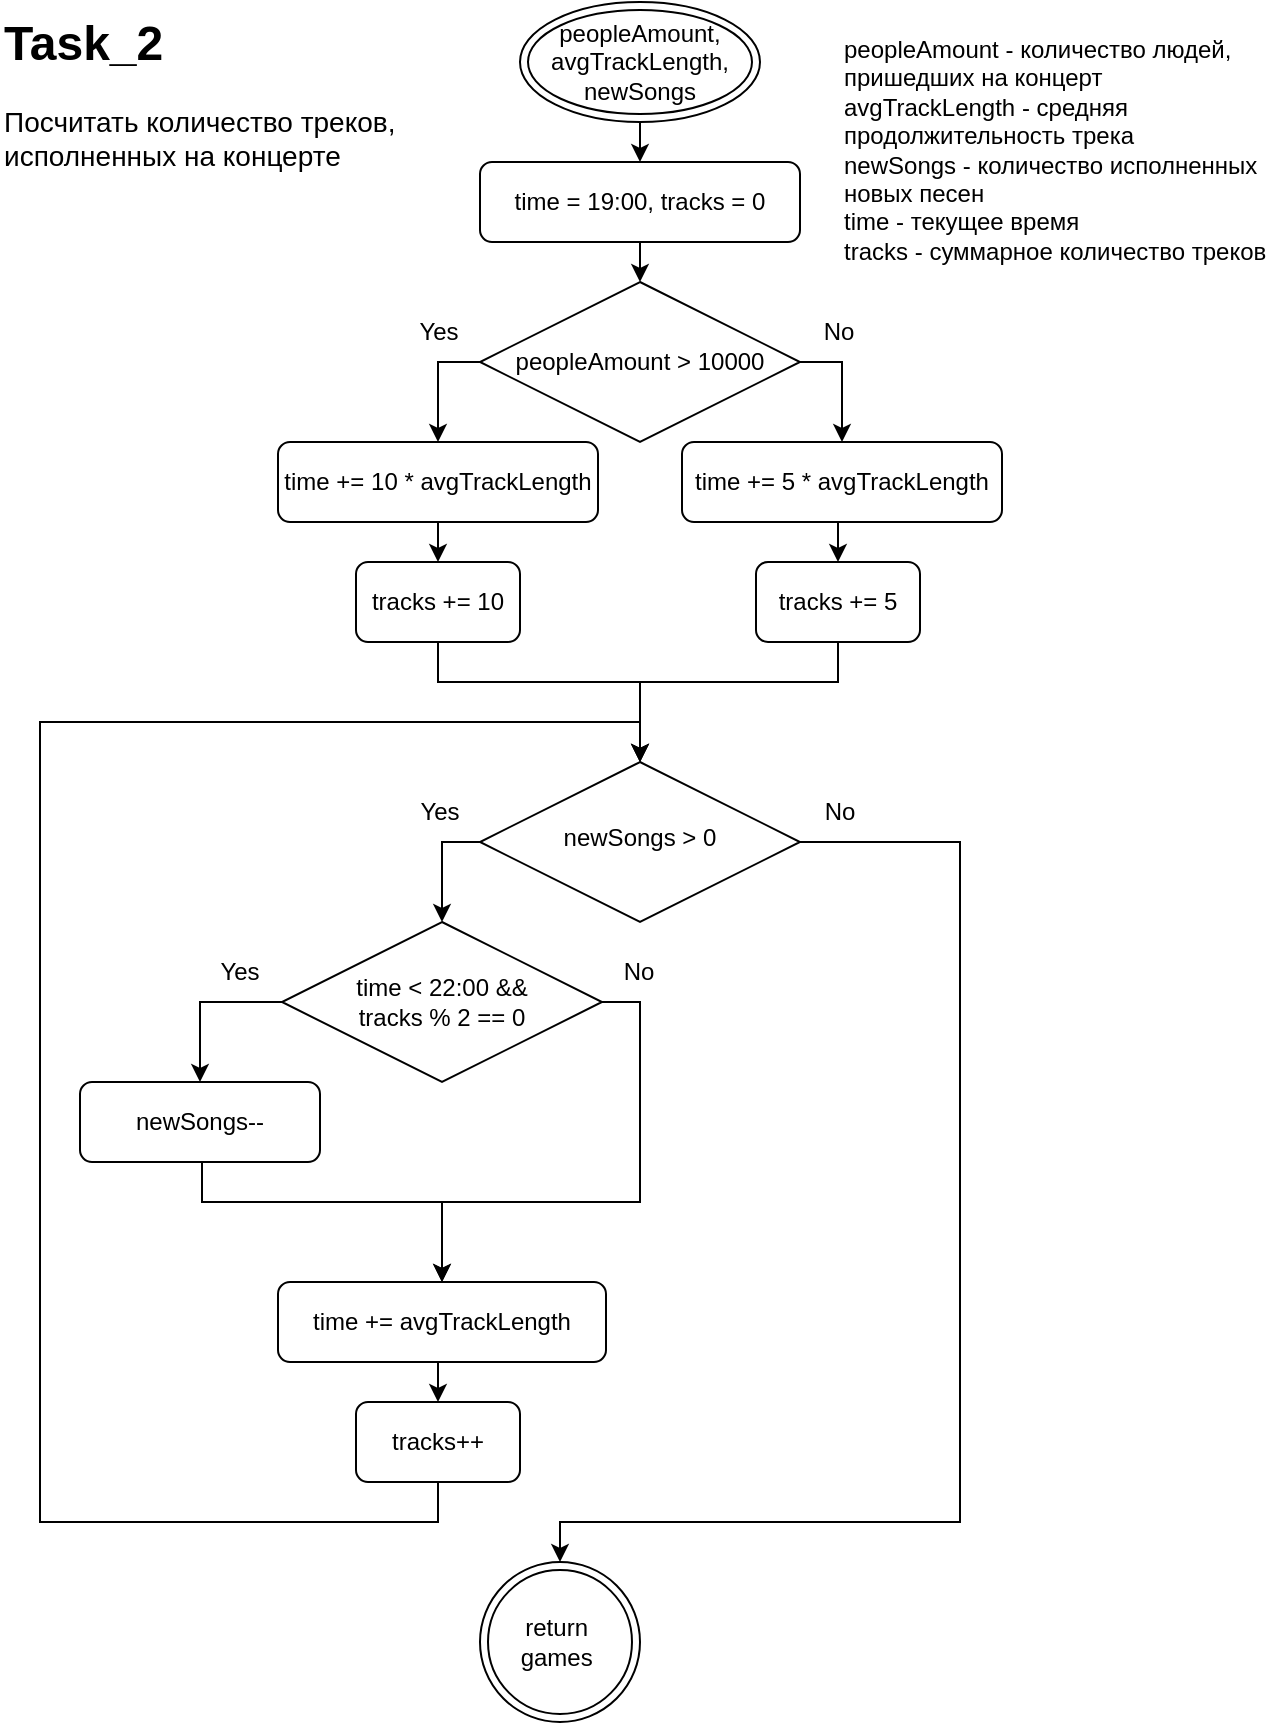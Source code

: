 <mxfile version="26.0.5">
  <diagram id="C5RBs43oDa-KdzZeNtuy" name="Page-1">
    <mxGraphModel dx="1386" dy="791" grid="1" gridSize="10" guides="1" tooltips="1" connect="1" arrows="1" fold="1" page="1" pageScale="1" pageWidth="827" pageHeight="1169" math="0" shadow="0">
      <root>
        <mxCell id="WIyWlLk6GJQsqaUBKTNV-0" />
        <mxCell id="WIyWlLk6GJQsqaUBKTNV-1" parent="WIyWlLk6GJQsqaUBKTNV-0" />
        <mxCell id="fKGzsHX2WgbHvw9zgZlm-8" style="edgeStyle=orthogonalEdgeStyle;rounded=0;orthogonalLoop=1;jettySize=auto;html=1;exitX=0.5;exitY=1;exitDx=0;exitDy=0;entryX=0.5;entryY=0;entryDx=0;entryDy=0;" edge="1" parent="WIyWlLk6GJQsqaUBKTNV-1" source="WIyWlLk6GJQsqaUBKTNV-3" target="GQ_UP2aEXjX4dfegTA5T-0">
          <mxGeometry relative="1" as="geometry" />
        </mxCell>
        <mxCell id="WIyWlLk6GJQsqaUBKTNV-3" value="time = 19:00, tracks = 0" style="rounded=1;whiteSpace=wrap;html=1;fontSize=12;glass=0;strokeWidth=1;shadow=0;" parent="WIyWlLk6GJQsqaUBKTNV-1" vertex="1">
          <mxGeometry x="240" y="80" width="160" height="40" as="geometry" />
        </mxCell>
        <mxCell id="ZAJGRfn8nqSbvOP2YXQ2-24" style="edgeStyle=orthogonalEdgeStyle;rounded=0;orthogonalLoop=1;jettySize=auto;html=1;exitX=0.5;exitY=1;exitDx=0;exitDy=0;entryX=0.5;entryY=0;entryDx=0;entryDy=0;" parent="WIyWlLk6GJQsqaUBKTNV-1" source="ir5nsz0QgqIiOz35YuUZ-3" target="WIyWlLk6GJQsqaUBKTNV-3" edge="1">
          <mxGeometry relative="1" as="geometry" />
        </mxCell>
        <mxCell id="ir5nsz0QgqIiOz35YuUZ-3" value="peopleAmount, avgTrackLength, newSongs" style="ellipse;shape=doubleEllipse;whiteSpace=wrap;html=1;" parent="WIyWlLk6GJQsqaUBKTNV-1" vertex="1">
          <mxGeometry x="260" width="120" height="60" as="geometry" />
        </mxCell>
        <mxCell id="ir5nsz0QgqIiOz35YuUZ-16" value="&lt;div&gt;return&amp;nbsp;&lt;/div&gt;&lt;div&gt;games&amp;nbsp;&lt;br&gt;&lt;/div&gt;" style="ellipse;shape=doubleEllipse;whiteSpace=wrap;html=1;aspect=fixed;spacing=0;" parent="WIyWlLk6GJQsqaUBKTNV-1" vertex="1">
          <mxGeometry x="240" y="780" width="80" height="80" as="geometry" />
        </mxCell>
        <mxCell id="GQ_UP2aEXjX4dfegTA5T-2" style="edgeStyle=orthogonalEdgeStyle;rounded=0;orthogonalLoop=1;jettySize=auto;html=1;exitX=0;exitY=0.5;exitDx=0;exitDy=0;" parent="WIyWlLk6GJQsqaUBKTNV-1" source="GQ_UP2aEXjX4dfegTA5T-0" target="GQ_UP2aEXjX4dfegTA5T-1" edge="1">
          <mxGeometry relative="1" as="geometry" />
        </mxCell>
        <mxCell id="jjzzAAq12mvwuto8nEBg-1" style="edgeStyle=orthogonalEdgeStyle;rounded=0;orthogonalLoop=1;jettySize=auto;html=1;exitX=1;exitY=0.5;exitDx=0;exitDy=0;entryX=0.5;entryY=0;entryDx=0;entryDy=0;" parent="WIyWlLk6GJQsqaUBKTNV-1" source="GQ_UP2aEXjX4dfegTA5T-0" target="jjzzAAq12mvwuto8nEBg-2" edge="1">
          <mxGeometry relative="1" as="geometry">
            <mxPoint x="439" y="200" as="targetPoint" />
          </mxGeometry>
        </mxCell>
        <mxCell id="GQ_UP2aEXjX4dfegTA5T-0" value="peopleAmount &amp;gt; 10000" style="rhombus;whiteSpace=wrap;html=1;shadow=0;fontFamily=Helvetica;fontSize=12;align=center;strokeWidth=1;spacing=6;spacingTop=0;spacingRight=5;spacingLeft=5;" parent="WIyWlLk6GJQsqaUBKTNV-1" vertex="1">
          <mxGeometry x="240" y="140" width="160" height="80" as="geometry" />
        </mxCell>
        <mxCell id="fKGzsHX2WgbHvw9zgZlm-6" style="edgeStyle=orthogonalEdgeStyle;rounded=0;orthogonalLoop=1;jettySize=auto;html=1;exitX=0.5;exitY=1;exitDx=0;exitDy=0;entryX=0.5;entryY=0;entryDx=0;entryDy=0;" edge="1" parent="WIyWlLk6GJQsqaUBKTNV-1" source="GQ_UP2aEXjX4dfegTA5T-1" target="fKGzsHX2WgbHvw9zgZlm-2">
          <mxGeometry relative="1" as="geometry" />
        </mxCell>
        <mxCell id="GQ_UP2aEXjX4dfegTA5T-1" value="time += 10 * avgTrackLength" style="rounded=1;whiteSpace=wrap;html=1;" parent="WIyWlLk6GJQsqaUBKTNV-1" vertex="1">
          <mxGeometry x="139" y="220" width="160" height="40" as="geometry" />
        </mxCell>
        <mxCell id="GQ_UP2aEXjX4dfegTA5T-3" value="Yes" style="text;html=1;align=center;verticalAlign=middle;whiteSpace=wrap;rounded=0;" parent="WIyWlLk6GJQsqaUBKTNV-1" vertex="1">
          <mxGeometry x="199" y="150" width="41" height="30" as="geometry" />
        </mxCell>
        <mxCell id="GQ_UP2aEXjX4dfegTA5T-10" value="No" style="text;html=1;align=center;verticalAlign=middle;whiteSpace=wrap;rounded=0;" parent="WIyWlLk6GJQsqaUBKTNV-1" vertex="1">
          <mxGeometry x="400" y="150" width="39" height="30" as="geometry" />
        </mxCell>
        <mxCell id="GQ_UP2aEXjX4dfegTA5T-20" value="&lt;h1 style=&quot;margin-top: 0px;&quot;&gt;Task_2&lt;/h1&gt;&lt;p&gt;&lt;span style=&quot;font-size: 14px;&quot;&gt;Посчитать количество треков, исполненных на концерте&lt;/span&gt;&lt;/p&gt;" style="text;html=1;whiteSpace=wrap;overflow=hidden;rounded=0;" parent="WIyWlLk6GJQsqaUBKTNV-1" vertex="1">
          <mxGeometry width="220" height="120" as="geometry" />
        </mxCell>
        <mxCell id="fKGzsHX2WgbHvw9zgZlm-5" style="edgeStyle=orthogonalEdgeStyle;rounded=0;orthogonalLoop=1;jettySize=auto;html=1;exitX=0.5;exitY=1;exitDx=0;exitDy=0;entryX=0.5;entryY=0;entryDx=0;entryDy=0;" edge="1" parent="WIyWlLk6GJQsqaUBKTNV-1" source="jjzzAAq12mvwuto8nEBg-2" target="fKGzsHX2WgbHvw9zgZlm-4">
          <mxGeometry relative="1" as="geometry" />
        </mxCell>
        <mxCell id="jjzzAAq12mvwuto8nEBg-2" value="time += 5 * avgTrackLength" style="rounded=1;whiteSpace=wrap;html=1;" parent="WIyWlLk6GJQsqaUBKTNV-1" vertex="1">
          <mxGeometry x="341" y="220" width="160" height="40" as="geometry" />
        </mxCell>
        <mxCell id="cshyPNhUjyc9ggC8GVqP-1" value="No" style="text;html=1;align=center;verticalAlign=middle;whiteSpace=wrap;rounded=0;" parent="WIyWlLk6GJQsqaUBKTNV-1" vertex="1">
          <mxGeometry x="400" y="390" width="40" height="30" as="geometry" />
        </mxCell>
        <mxCell id="UOJyJ2LnOYlyaIrmfekp-7" style="edgeStyle=orthogonalEdgeStyle;rounded=0;orthogonalLoop=1;jettySize=auto;html=1;exitX=1;exitY=0.5;exitDx=0;exitDy=0;entryX=0.5;entryY=0;entryDx=0;entryDy=0;" parent="WIyWlLk6GJQsqaUBKTNV-1" source="ZAJGRfn8nqSbvOP2YXQ2-7" target="cnz26nKCDBlTjsE_XX1h-4" edge="1">
          <mxGeometry relative="1" as="geometry">
            <mxPoint x="240" y="620" as="targetPoint" />
            <Array as="points">
              <mxPoint x="320" y="500" />
              <mxPoint x="320" y="600" />
              <mxPoint x="221" y="600" />
            </Array>
          </mxGeometry>
        </mxCell>
        <mxCell id="fKGzsHX2WgbHvw9zgZlm-16" style="edgeStyle=orthogonalEdgeStyle;rounded=0;orthogonalLoop=1;jettySize=auto;html=1;exitX=0;exitY=0.5;exitDx=0;exitDy=0;entryX=0.5;entryY=0;entryDx=0;entryDy=0;" edge="1" parent="WIyWlLk6GJQsqaUBKTNV-1" source="ZAJGRfn8nqSbvOP2YXQ2-7" target="fKGzsHX2WgbHvw9zgZlm-14">
          <mxGeometry relative="1" as="geometry" />
        </mxCell>
        <mxCell id="ZAJGRfn8nqSbvOP2YXQ2-7" value="time &amp;lt; 22:00 &amp;amp;&amp;amp; &lt;br&gt;tracks % 2 == 0" style="rhombus;whiteSpace=wrap;html=1;shadow=0;fontFamily=Helvetica;fontSize=12;align=center;strokeWidth=1;spacing=6;spacingTop=0;spacingLeft=5;spacingRight=5;" parent="WIyWlLk6GJQsqaUBKTNV-1" vertex="1">
          <mxGeometry x="141" y="460" width="160" height="80" as="geometry" />
        </mxCell>
        <mxCell id="UOJyJ2LnOYlyaIrmfekp-2" style="edgeStyle=orthogonalEdgeStyle;rounded=0;orthogonalLoop=1;jettySize=auto;html=1;exitX=0.5;exitY=1;exitDx=0;exitDy=0;entryX=0.5;entryY=0;entryDx=0;entryDy=0;" parent="WIyWlLk6GJQsqaUBKTNV-1" source="fKGzsHX2WgbHvw9zgZlm-14" target="cnz26nKCDBlTjsE_XX1h-4" edge="1">
          <mxGeometry relative="1" as="geometry">
            <mxPoint x="117" y="600" as="sourcePoint" />
            <mxPoint x="240" y="620" as="targetPoint" />
            <Array as="points">
              <mxPoint x="101" y="600" />
              <mxPoint x="221" y="600" />
            </Array>
          </mxGeometry>
        </mxCell>
        <mxCell id="ZAJGRfn8nqSbvOP2YXQ2-25" value="Yes" style="text;html=1;align=center;verticalAlign=middle;whiteSpace=wrap;rounded=0;" parent="WIyWlLk6GJQsqaUBKTNV-1" vertex="1">
          <mxGeometry x="100" y="470" width="40" height="30" as="geometry" />
        </mxCell>
        <mxCell id="ZAJGRfn8nqSbvOP2YXQ2-26" value="No" style="text;html=1;align=center;verticalAlign=middle;whiteSpace=wrap;rounded=0;" parent="WIyWlLk6GJQsqaUBKTNV-1" vertex="1">
          <mxGeometry x="299" y="470" width="41" height="30" as="geometry" />
        </mxCell>
        <mxCell id="cnz26nKCDBlTjsE_XX1h-0" value="&lt;div&gt;&lt;span style=&quot;text-align: center; background-color: transparent; color: light-dark(rgb(0, 0, 0), rgb(255, 255, 255));&quot;&gt;peopleAmount&amp;nbsp;&lt;/span&gt;&lt;span style=&quot;text-align: center;&quot;&gt;- количество людей, пришедших на концерт&lt;/span&gt;&lt;/div&gt;&lt;div&gt;&lt;span style=&quot;text-align: center; background-color: transparent; color: light-dark(rgb(0, 0, 0), rgb(255, 255, 255));&quot;&gt;avgTrackLength&amp;nbsp;&lt;/span&gt;&lt;span style=&quot;text-align: center;&quot;&gt;- средняя продолжительность трека&lt;/span&gt;&lt;/div&gt;&lt;div&gt;&lt;span style=&quot;text-align: center; background-color: transparent; color: light-dark(rgb(0, 0, 0), rgb(255, 255, 255));&quot;&gt;newSongs&amp;nbsp;&lt;/span&gt;&lt;span style=&quot;text-align: center;&quot;&gt;- количество исполненных новых песен&lt;/span&gt;&lt;/div&gt;&lt;div&gt;&lt;span style=&quot;text-align: center;&quot;&gt;time&amp;nbsp;&lt;/span&gt;- текущее время&lt;div&gt;&lt;div&gt;&lt;span style=&quot;text-align: center; background-color: transparent; color: light-dark(rgb(0, 0, 0), rgb(255, 255, 255));&quot;&gt;tracks&lt;/span&gt;&lt;span style=&quot;text-align: center; background-color: transparent; color: light-dark(rgb(0, 0, 0), rgb(255, 255, 255));&quot;&gt;&amp;nbsp;&lt;/span&gt;- суммарное&amp;nbsp;&lt;span style=&quot;background-color: initial;&quot;&gt;количество треков&lt;/span&gt;&lt;/div&gt;&lt;/div&gt;&lt;/div&gt;" style="text;html=1;align=left;verticalAlign=top;whiteSpace=wrap;rounded=0;" parent="WIyWlLk6GJQsqaUBKTNV-1" vertex="1">
          <mxGeometry x="420" y="10" width="220" height="120" as="geometry" />
        </mxCell>
        <mxCell id="cnz26nKCDBlTjsE_XX1h-3" value="Yes" style="text;html=1;align=center;verticalAlign=middle;whiteSpace=wrap;rounded=0;" parent="WIyWlLk6GJQsqaUBKTNV-1" vertex="1">
          <mxGeometry x="200" y="390" width="40" height="30" as="geometry" />
        </mxCell>
        <mxCell id="fKGzsHX2WgbHvw9zgZlm-18" style="edgeStyle=orthogonalEdgeStyle;rounded=0;orthogonalLoop=1;jettySize=auto;html=1;exitX=0.5;exitY=1;exitDx=0;exitDy=0;entryX=0.5;entryY=0;entryDx=0;entryDy=0;" edge="1" parent="WIyWlLk6GJQsqaUBKTNV-1" source="cnz26nKCDBlTjsE_XX1h-4" target="fKGzsHX2WgbHvw9zgZlm-17">
          <mxGeometry relative="1" as="geometry" />
        </mxCell>
        <mxCell id="cnz26nKCDBlTjsE_XX1h-4" value="time += avgTrackLength" style="rounded=1;whiteSpace=wrap;html=1;fontSize=12;glass=0;strokeWidth=1;shadow=0;" parent="WIyWlLk6GJQsqaUBKTNV-1" vertex="1">
          <mxGeometry x="139" y="640" width="164" height="40" as="geometry" />
        </mxCell>
        <mxCell id="fKGzsHX2WgbHvw9zgZlm-9" style="edgeStyle=orthogonalEdgeStyle;rounded=0;orthogonalLoop=1;jettySize=auto;html=1;exitX=0.5;exitY=1;exitDx=0;exitDy=0;entryX=0.5;entryY=0;entryDx=0;entryDy=0;" edge="1" parent="WIyWlLk6GJQsqaUBKTNV-1" source="fKGzsHX2WgbHvw9zgZlm-2" target="fKGzsHX2WgbHvw9zgZlm-7">
          <mxGeometry relative="1" as="geometry">
            <Array as="points">
              <mxPoint x="219" y="340" />
              <mxPoint x="320" y="340" />
            </Array>
          </mxGeometry>
        </mxCell>
        <mxCell id="fKGzsHX2WgbHvw9zgZlm-2" value="tracks += 10" style="rounded=1;whiteSpace=wrap;html=1;" vertex="1" parent="WIyWlLk6GJQsqaUBKTNV-1">
          <mxGeometry x="178" y="280" width="82" height="40" as="geometry" />
        </mxCell>
        <mxCell id="fKGzsHX2WgbHvw9zgZlm-11" style="edgeStyle=orthogonalEdgeStyle;rounded=0;orthogonalLoop=1;jettySize=auto;html=1;exitX=0.5;exitY=1;exitDx=0;exitDy=0;entryX=0.5;entryY=0;entryDx=0;entryDy=0;" edge="1" parent="WIyWlLk6GJQsqaUBKTNV-1" source="fKGzsHX2WgbHvw9zgZlm-4" target="fKGzsHX2WgbHvw9zgZlm-7">
          <mxGeometry relative="1" as="geometry">
            <Array as="points">
              <mxPoint x="419" y="340" />
              <mxPoint x="320" y="340" />
            </Array>
          </mxGeometry>
        </mxCell>
        <mxCell id="fKGzsHX2WgbHvw9zgZlm-4" value="tracks += 5" style="rounded=1;whiteSpace=wrap;html=1;" vertex="1" parent="WIyWlLk6GJQsqaUBKTNV-1">
          <mxGeometry x="378" y="280" width="82" height="40" as="geometry" />
        </mxCell>
        <mxCell id="fKGzsHX2WgbHvw9zgZlm-12" style="edgeStyle=orthogonalEdgeStyle;rounded=0;orthogonalLoop=1;jettySize=auto;html=1;exitX=0;exitY=0.5;exitDx=0;exitDy=0;entryX=0.5;entryY=0;entryDx=0;entryDy=0;" edge="1" parent="WIyWlLk6GJQsqaUBKTNV-1" source="fKGzsHX2WgbHvw9zgZlm-7" target="ZAJGRfn8nqSbvOP2YXQ2-7">
          <mxGeometry relative="1" as="geometry">
            <Array as="points">
              <mxPoint x="221" y="420" />
            </Array>
          </mxGeometry>
        </mxCell>
        <mxCell id="fKGzsHX2WgbHvw9zgZlm-13" style="edgeStyle=orthogonalEdgeStyle;rounded=0;orthogonalLoop=1;jettySize=auto;html=1;exitX=1;exitY=0.5;exitDx=0;exitDy=0;entryX=0.5;entryY=0;entryDx=0;entryDy=0;" edge="1" parent="WIyWlLk6GJQsqaUBKTNV-1" source="fKGzsHX2WgbHvw9zgZlm-7" target="ir5nsz0QgqIiOz35YuUZ-16">
          <mxGeometry relative="1" as="geometry">
            <Array as="points">
              <mxPoint x="480" y="420" />
              <mxPoint x="480" y="760" />
              <mxPoint x="280" y="760" />
            </Array>
          </mxGeometry>
        </mxCell>
        <mxCell id="fKGzsHX2WgbHvw9zgZlm-7" value="newSongs &amp;gt; 0" style="rhombus;whiteSpace=wrap;html=1;shadow=0;fontFamily=Helvetica;fontSize=12;align=center;strokeWidth=1;spacing=6;spacingTop=-4;" vertex="1" parent="WIyWlLk6GJQsqaUBKTNV-1">
          <mxGeometry x="240" y="380" width="160" height="80" as="geometry" />
        </mxCell>
        <mxCell id="fKGzsHX2WgbHvw9zgZlm-14" value="newSongs--" style="rounded=1;whiteSpace=wrap;html=1;fontSize=12;glass=0;strokeWidth=1;shadow=0;" vertex="1" parent="WIyWlLk6GJQsqaUBKTNV-1">
          <mxGeometry x="40" y="540" width="120" height="40" as="geometry" />
        </mxCell>
        <mxCell id="fKGzsHX2WgbHvw9zgZlm-19" style="edgeStyle=orthogonalEdgeStyle;rounded=0;orthogonalLoop=1;jettySize=auto;html=1;exitX=0.5;exitY=1;exitDx=0;exitDy=0;entryX=0.5;entryY=0;entryDx=0;entryDy=0;" edge="1" parent="WIyWlLk6GJQsqaUBKTNV-1" source="fKGzsHX2WgbHvw9zgZlm-17" target="fKGzsHX2WgbHvw9zgZlm-7">
          <mxGeometry relative="1" as="geometry">
            <Array as="points">
              <mxPoint x="219" y="760" />
              <mxPoint x="20" y="760" />
              <mxPoint x="20" y="360" />
              <mxPoint x="320" y="360" />
            </Array>
          </mxGeometry>
        </mxCell>
        <mxCell id="fKGzsHX2WgbHvw9zgZlm-17" value="tracks++" style="rounded=1;whiteSpace=wrap;html=1;fontSize=12;glass=0;strokeWidth=1;shadow=0;" vertex="1" parent="WIyWlLk6GJQsqaUBKTNV-1">
          <mxGeometry x="178" y="700" width="82" height="40" as="geometry" />
        </mxCell>
      </root>
    </mxGraphModel>
  </diagram>
</mxfile>
